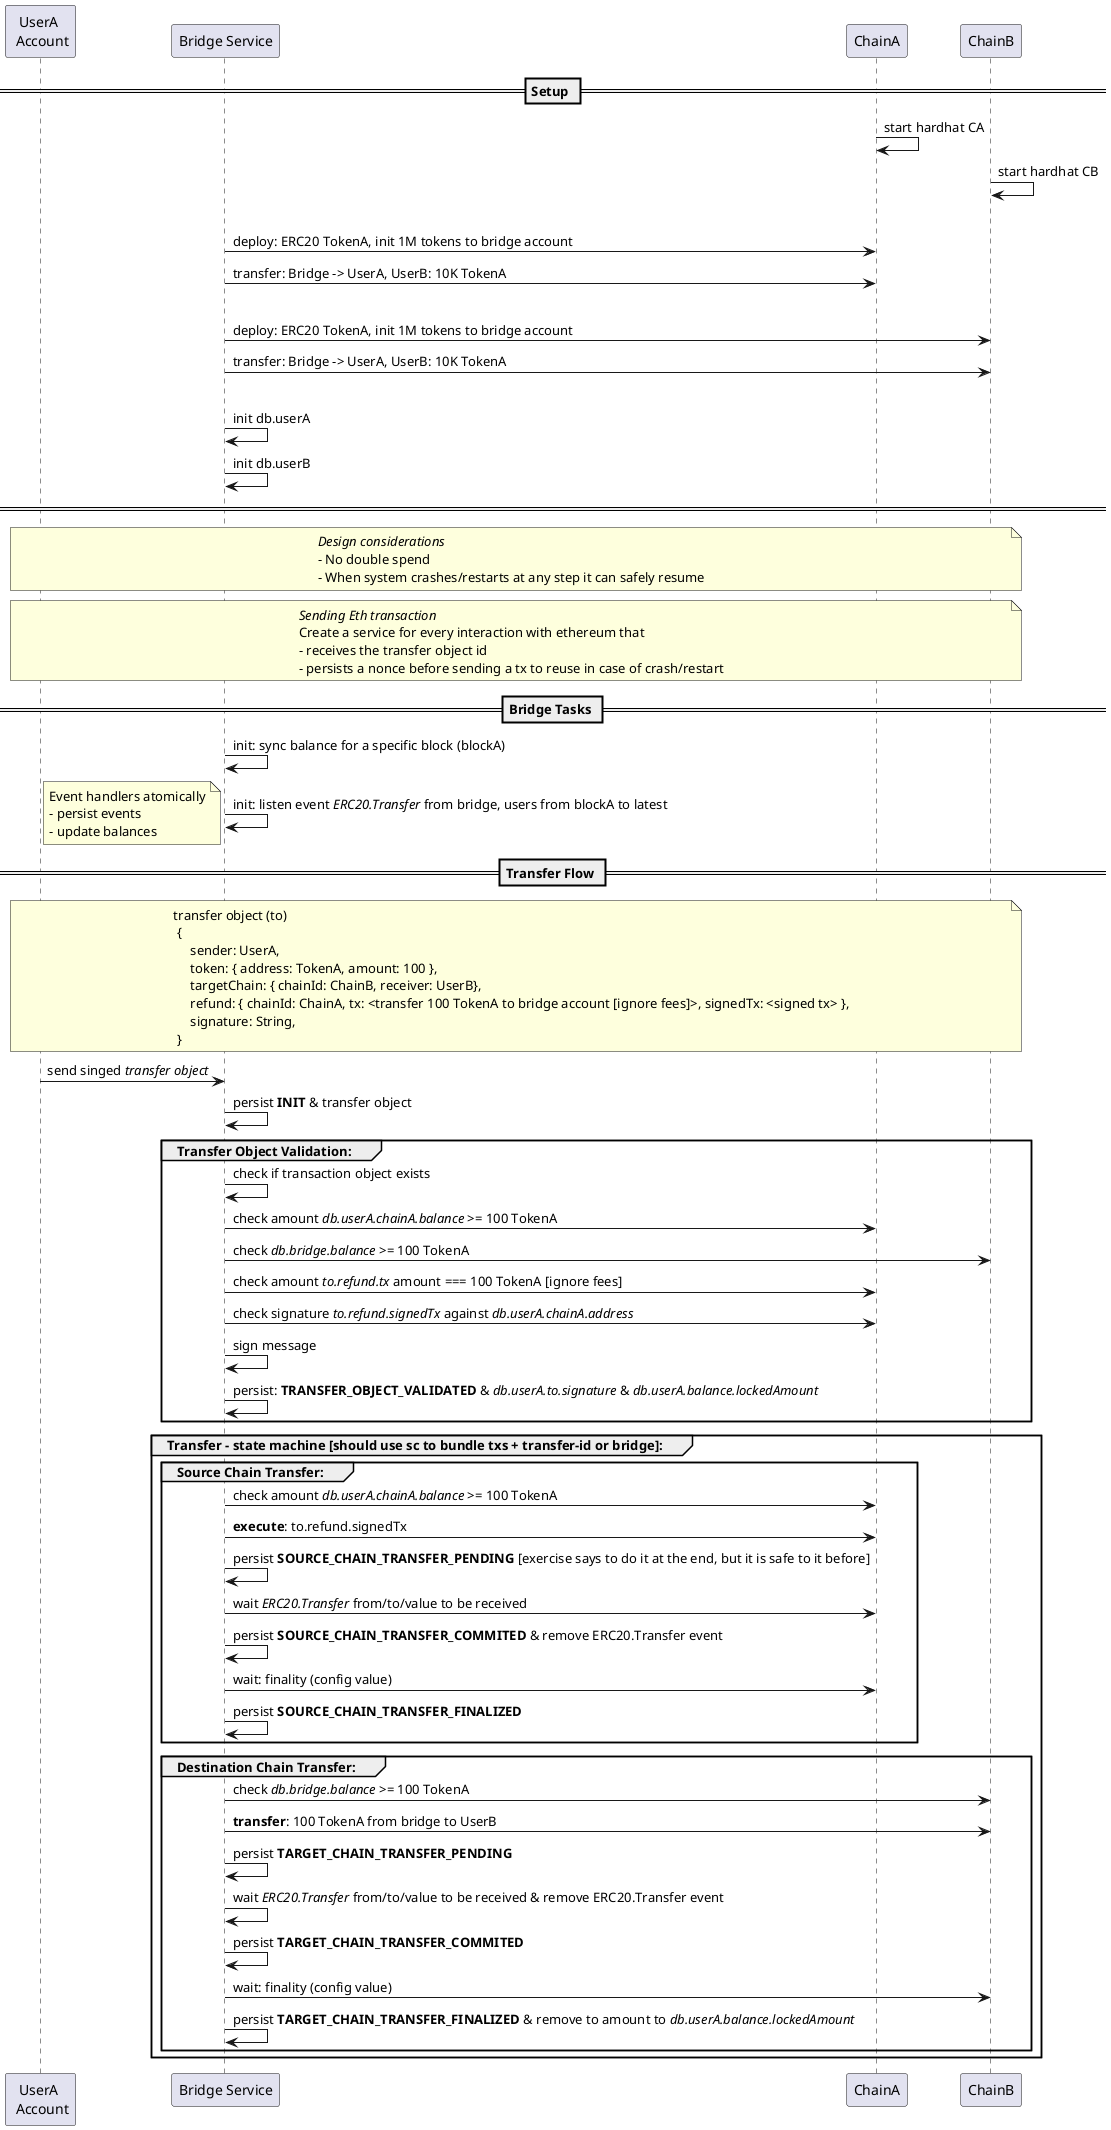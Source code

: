 @startuml
participant "UserA \n Account" as UA
participant "Bridge Service" as B
participant ChainA as CA
participant ChainB as CB

== Setup ==
CA -> CA: start hardhat CA
CB -> CB: start hardhat CB
|||
B -> CA: deploy: ERC20 TokenA, init 1M tokens to bridge account
B -> CA: transfer: Bridge -> UserA, UserB: 10K TokenA
|||
B -> CB: deploy: ERC20 TokenA, init 1M tokens to bridge account
B -> CB: transfer: Bridge -> UserA, UserB: 10K TokenA
|||
B -> B: init db.userA
B -> B: init db.userB

== ==
note across
//Design considerations//
- No double spend
- When system crashes/restarts at any step it can safely resume
end note

note across
//Sending Eth transaction//
Create a service for every interaction with ethereum that
- receives the transfer object id
- persists a nonce before sending a tx to reuse in case of crash/restart
end note

== Bridge Tasks ==
B -> B: init: sync balance for a specific block (blockA)
B -> B: init: listen event //ERC20.Transfer// from bridge, users from blockA to latest
note left
Event handlers atomically
- persist events
- update balances
end note


== Transfer Flow ==
note across
transfer object (to)
 {
     sender: UserA,
     token: { address: TokenA, amount: 100 },
     targetChain: { chainId: ChainB, receiver: UserB},
     refund: { chainId: ChainA, tx: <transfer 100 TokenA to bridge account [ignore fees]>, signedTx: <signed tx> },
     signature: String,
 }
end note

UA -> B: send singed //transfer object//
B -> B: persist **INIT** & transfer object

group Transfer Object Validation:
B -> B : check if transaction object exists
B -> CA: check amount //db.userA.chainA.balance// >= 100 TokenA
B -> CB: check //db.bridge.balance// >= 100 TokenA
B -> CA: check amount //to.refund.tx// amount === 100 TokenA [ignore fees]
B -> CA: check signature //to.refund.signedTx// against //db.userA.chainA.address//
B -> B: sign message
B -> B: persist: **TRANSFER_OBJECT_VALIDATED** & //db.userA.to.signature// & //db.userA.balance.lockedAmount//
end

group Transfer - state machine [should use sc to bundle txs + transfer-id or bridge]:

group Source Chain Transfer:
B -> CA: check amount //db.userA.chainA.balance// >= 100 TokenA
B -> CA: **execute**: to.refund.signedTx
B -> B: persist **SOURCE_CHAIN_TRANSFER_PENDING** [exercise says to do it at the end, but it is safe to it before]
B -> CA: wait //ERC20.Transfer// from/to/value to be received
B -> B: persist **SOURCE_CHAIN_TRANSFER_COMMITED** & remove ERC20.Transfer event
B -> CA: wait: finality (config value)
B -> B: persist **SOURCE_CHAIN_TRANSFER_FINALIZED**
end

group Destination Chain Transfer:
B -> CB: check //db.bridge.balance// >= 100 TokenA
B -> CB: **transfer**: 100 TokenA from bridge to UserB
B -> B: persist **TARGET_CHAIN_TRANSFER_PENDING**
B -> B: wait //ERC20.Transfer// from/to/value to be received & remove ERC20.Transfer event
B -> B: persist **TARGET_CHAIN_TRANSFER_COMMITED**
B -> CB: wait: finality (config value)
B -> B: persist **TARGET_CHAIN_TRANSFER_FINALIZED** & remove to amount to //db.userA.balance.lockedAmount//
end

end

@enduml
